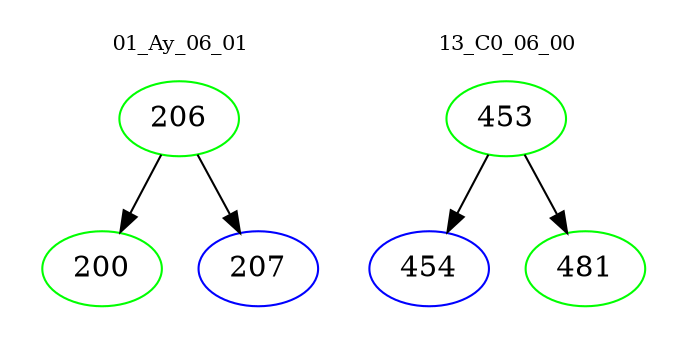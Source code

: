 digraph{
subgraph cluster_0 {
color = white
label = "01_Ay_06_01";
fontsize=10;
T0_206 [label="206", color="green"]
T0_206 -> T0_200 [color="black"]
T0_200 [label="200", color="green"]
T0_206 -> T0_207 [color="black"]
T0_207 [label="207", color="blue"]
}
subgraph cluster_1 {
color = white
label = "13_C0_06_00";
fontsize=10;
T1_453 [label="453", color="green"]
T1_453 -> T1_454 [color="black"]
T1_454 [label="454", color="blue"]
T1_453 -> T1_481 [color="black"]
T1_481 [label="481", color="green"]
}
}

